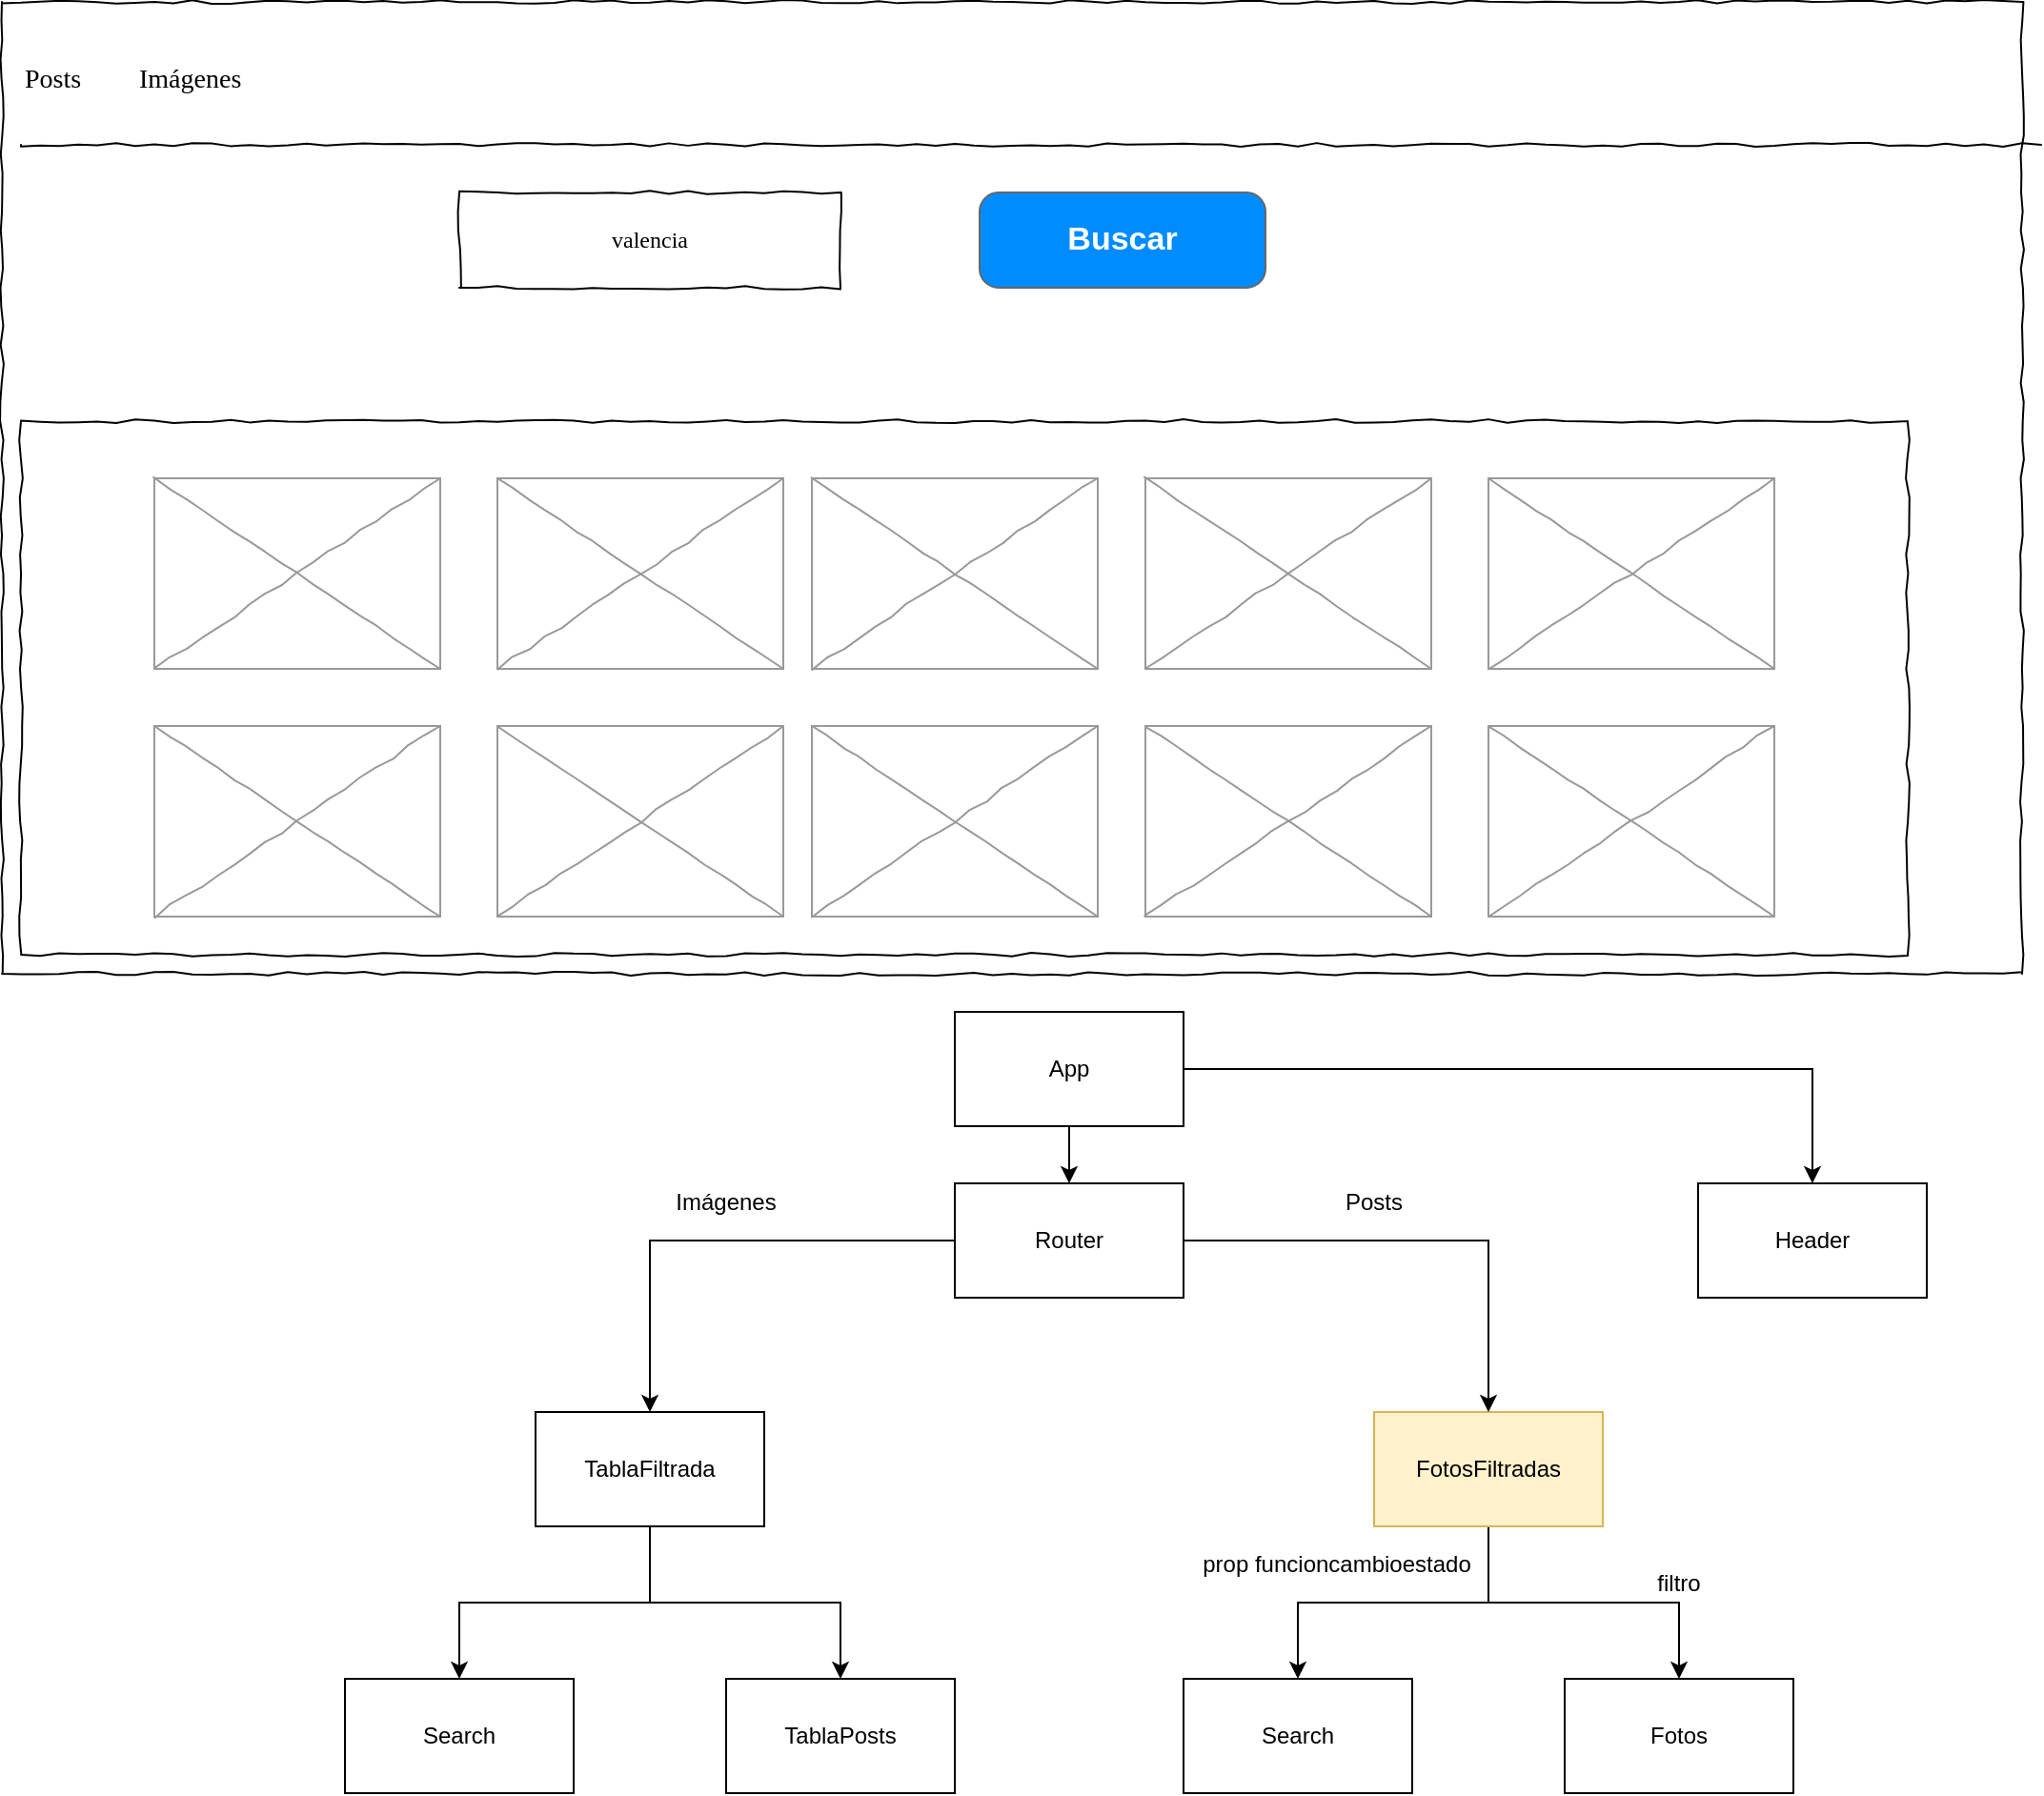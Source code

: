 <mxfile version="12.6.5" type="device"><diagram name="Page-1" id="03018318-947c-dd8e-b7a3-06fadd420f32"><mxGraphModel dx="1102" dy="1000" grid="1" gridSize="10" guides="1" tooltips="1" connect="1" arrows="1" fold="1" page="1" pageScale="1" pageWidth="1100" pageHeight="850" background="#ffffff" math="0" shadow="0"><root><mxCell id="0"/><mxCell id="1" parent="0"/><mxCell id="677b7b8949515195-1" value="" style="whiteSpace=wrap;html=1;rounded=0;shadow=0;labelBackgroundColor=none;strokeColor=#000000;strokeWidth=1;fillColor=none;fontFamily=Verdana;fontSize=12;fontColor=#000000;align=center;comic=1;" parent="1" vertex="1"><mxGeometry x="20" y="10" width="1060" height="510" as="geometry"/></mxCell><mxCell id="677b7b8949515195-4" value="Posts" style="text;html=1;points=[];align=left;verticalAlign=top;spacingTop=-4;fontSize=14;fontFamily=Verdana" parent="1" vertex="1"><mxGeometry x="30" y="40" width="60" height="20" as="geometry"/></mxCell><mxCell id="677b7b8949515195-5" value="Imágenes" style="text;html=1;points=[];align=left;verticalAlign=top;spacingTop=-4;fontSize=14;fontFamily=Verdana" parent="1" vertex="1"><mxGeometry x="90" y="40" width="60" height="20" as="geometry"/></mxCell><mxCell id="677b7b8949515195-8" value="" style="whiteSpace=wrap;html=1;rounded=0;shadow=0;labelBackgroundColor=none;strokeWidth=1;fillColor=none;fontFamily=Verdana;fontSize=12;align=center;comic=1;" parent="1" vertex="1"><mxGeometry x="30" y="230" width="990" height="280" as="geometry"/></mxCell><mxCell id="677b7b8949515195-9" value="" style="line;strokeWidth=1;html=1;rounded=0;shadow=0;labelBackgroundColor=none;fillColor=none;fontFamily=Verdana;fontSize=14;fontColor=#000000;align=center;comic=1;" parent="1" vertex="1"><mxGeometry x="30" y="80" width="1060" height="10" as="geometry"/></mxCell><mxCell id="677b7b8949515195-10" value="valencia" style="whiteSpace=wrap;html=1;rounded=0;shadow=0;labelBackgroundColor=none;strokeWidth=1;fillColor=none;fontFamily=Verdana;fontSize=12;align=center;comic=1;" parent="1" vertex="1"><mxGeometry x="260" y="110" width="200" height="50" as="geometry"/></mxCell><mxCell id="677b7b8949515195-16" value="" style="verticalLabelPosition=bottom;shadow=0;dashed=0;align=center;html=1;verticalAlign=top;strokeWidth=1;shape=mxgraph.mockup.graphics.simpleIcon;strokeColor=#999999;rounded=0;labelBackgroundColor=none;fontFamily=Verdana;fontSize=14;fontColor=#000000;comic=1;" parent="1" vertex="1"><mxGeometry x="100" y="260" width="150" height="100" as="geometry"/></mxCell><mxCell id="EiYRiujvZQW2d0ny22tv-1" value="Buscar" style="strokeWidth=1;shadow=0;dashed=0;align=center;html=1;shape=mxgraph.mockup.buttons.button;strokeColor=#666666;fontColor=#ffffff;mainText=;buttonStyle=round;fontSize=17;fontStyle=1;fillColor=#008cff;whiteSpace=wrap;" parent="1" vertex="1"><mxGeometry x="533" y="110" width="150" height="50" as="geometry"/></mxCell><mxCell id="EiYRiujvZQW2d0ny22tv-5" value="" style="verticalLabelPosition=bottom;shadow=0;dashed=0;align=center;html=1;verticalAlign=top;strokeWidth=1;shape=mxgraph.mockup.graphics.simpleIcon;strokeColor=#999999;rounded=0;labelBackgroundColor=none;fontFamily=Verdana;fontSize=14;fontColor=#000000;comic=1;" parent="1" vertex="1"><mxGeometry x="280" y="260" width="150" height="100" as="geometry"/></mxCell><mxCell id="EiYRiujvZQW2d0ny22tv-6" value="" style="verticalLabelPosition=bottom;shadow=0;dashed=0;align=center;html=1;verticalAlign=top;strokeWidth=1;shape=mxgraph.mockup.graphics.simpleIcon;strokeColor=#999999;rounded=0;labelBackgroundColor=none;fontFamily=Verdana;fontSize=14;fontColor=#000000;comic=1;" parent="1" vertex="1"><mxGeometry x="445" y="260" width="150" height="100" as="geometry"/></mxCell><mxCell id="EiYRiujvZQW2d0ny22tv-7" value="" style="verticalLabelPosition=bottom;shadow=0;dashed=0;align=center;html=1;verticalAlign=top;strokeWidth=1;shape=mxgraph.mockup.graphics.simpleIcon;strokeColor=#999999;rounded=0;labelBackgroundColor=none;fontFamily=Verdana;fontSize=14;fontColor=#000000;comic=1;" parent="1" vertex="1"><mxGeometry x="620" y="260" width="150" height="100" as="geometry"/></mxCell><mxCell id="EiYRiujvZQW2d0ny22tv-8" value="" style="verticalLabelPosition=bottom;shadow=0;dashed=0;align=center;html=1;verticalAlign=top;strokeWidth=1;shape=mxgraph.mockup.graphics.simpleIcon;strokeColor=#999999;rounded=0;labelBackgroundColor=none;fontFamily=Verdana;fontSize=14;fontColor=#000000;comic=1;" parent="1" vertex="1"><mxGeometry x="800" y="260" width="150" height="100" as="geometry"/></mxCell><mxCell id="EiYRiujvZQW2d0ny22tv-9" value="" style="verticalLabelPosition=bottom;shadow=0;dashed=0;align=center;html=1;verticalAlign=top;strokeWidth=1;shape=mxgraph.mockup.graphics.simpleIcon;strokeColor=#999999;rounded=0;labelBackgroundColor=none;fontFamily=Verdana;fontSize=14;fontColor=#000000;comic=1;" parent="1" vertex="1"><mxGeometry x="100" y="390" width="150" height="100" as="geometry"/></mxCell><mxCell id="EiYRiujvZQW2d0ny22tv-10" value="" style="verticalLabelPosition=bottom;shadow=0;dashed=0;align=center;html=1;verticalAlign=top;strokeWidth=1;shape=mxgraph.mockup.graphics.simpleIcon;strokeColor=#999999;rounded=0;labelBackgroundColor=none;fontFamily=Verdana;fontSize=14;fontColor=#000000;comic=1;" parent="1" vertex="1"><mxGeometry x="280" y="390" width="150" height="100" as="geometry"/></mxCell><mxCell id="EiYRiujvZQW2d0ny22tv-11" value="" style="verticalLabelPosition=bottom;shadow=0;dashed=0;align=center;html=1;verticalAlign=top;strokeWidth=1;shape=mxgraph.mockup.graphics.simpleIcon;strokeColor=#999999;rounded=0;labelBackgroundColor=none;fontFamily=Verdana;fontSize=14;fontColor=#000000;comic=1;" parent="1" vertex="1"><mxGeometry x="445" y="390" width="150" height="100" as="geometry"/></mxCell><mxCell id="EiYRiujvZQW2d0ny22tv-12" value="" style="verticalLabelPosition=bottom;shadow=0;dashed=0;align=center;html=1;verticalAlign=top;strokeWidth=1;shape=mxgraph.mockup.graphics.simpleIcon;strokeColor=#999999;rounded=0;labelBackgroundColor=none;fontFamily=Verdana;fontSize=14;fontColor=#000000;comic=1;" parent="1" vertex="1"><mxGeometry x="620" y="390" width="150" height="100" as="geometry"/></mxCell><mxCell id="EiYRiujvZQW2d0ny22tv-13" value="" style="verticalLabelPosition=bottom;shadow=0;dashed=0;align=center;html=1;verticalAlign=top;strokeWidth=1;shape=mxgraph.mockup.graphics.simpleIcon;strokeColor=#999999;rounded=0;labelBackgroundColor=none;fontFamily=Verdana;fontSize=14;fontColor=#000000;comic=1;" parent="1" vertex="1"><mxGeometry x="800" y="390" width="150" height="100" as="geometry"/></mxCell><mxCell id="EiYRiujvZQW2d0ny22tv-35" style="edgeStyle=orthogonalEdgeStyle;rounded=0;orthogonalLoop=1;jettySize=auto;html=1;" parent="1" source="EiYRiujvZQW2d0ny22tv-14" target="EiYRiujvZQW2d0ny22tv-30" edge="1"><mxGeometry relative="1" as="geometry"/></mxCell><mxCell id="EiYRiujvZQW2d0ny22tv-38" value="" style="edgeStyle=orthogonalEdgeStyle;rounded=0;orthogonalLoop=1;jettySize=auto;html=1;" parent="1" source="EiYRiujvZQW2d0ny22tv-14" target="EiYRiujvZQW2d0ny22tv-37" edge="1"><mxGeometry relative="1" as="geometry"/></mxCell><mxCell id="EiYRiujvZQW2d0ny22tv-14" value="App" style="rounded=0;whiteSpace=wrap;html=1;" parent="1" vertex="1"><mxGeometry x="520" y="540" width="120" height="60" as="geometry"/></mxCell><mxCell id="EiYRiujvZQW2d0ny22tv-37" value="Header" style="rounded=0;whiteSpace=wrap;html=1;" parent="1" vertex="1"><mxGeometry x="910" y="630" width="120" height="60" as="geometry"/></mxCell><mxCell id="EiYRiujvZQW2d0ny22tv-23" style="edgeStyle=orthogonalEdgeStyle;rounded=0;orthogonalLoop=1;jettySize=auto;html=1;" parent="1" source="EiYRiujvZQW2d0ny22tv-15" target="EiYRiujvZQW2d0ny22tv-21" edge="1"><mxGeometry relative="1" as="geometry"/></mxCell><mxCell id="EiYRiujvZQW2d0ny22tv-24" style="edgeStyle=orthogonalEdgeStyle;rounded=0;orthogonalLoop=1;jettySize=auto;html=1;" parent="1" source="EiYRiujvZQW2d0ny22tv-15" target="EiYRiujvZQW2d0ny22tv-22" edge="1"><mxGeometry relative="1" as="geometry"/></mxCell><mxCell id="EiYRiujvZQW2d0ny22tv-15" value="TablaFiltrada" style="rounded=0;whiteSpace=wrap;html=1;" parent="1" vertex="1"><mxGeometry x="300" y="750" width="120" height="60" as="geometry"/></mxCell><mxCell id="EiYRiujvZQW2d0ny22tv-21" value="Search" style="rounded=0;whiteSpace=wrap;html=1;" parent="1" vertex="1"><mxGeometry x="200" y="890" width="120" height="60" as="geometry"/></mxCell><mxCell id="EiYRiujvZQW2d0ny22tv-22" value="TablaPosts" style="rounded=0;whiteSpace=wrap;html=1;" parent="1" vertex="1"><mxGeometry x="400" y="890" width="120" height="60" as="geometry"/></mxCell><mxCell id="EiYRiujvZQW2d0ny22tv-25" style="edgeStyle=orthogonalEdgeStyle;rounded=0;orthogonalLoop=1;jettySize=auto;html=1;" parent="1" source="EiYRiujvZQW2d0ny22tv-27" target="EiYRiujvZQW2d0ny22tv-28" edge="1"><mxGeometry relative="1" as="geometry"/></mxCell><mxCell id="EiYRiujvZQW2d0ny22tv-40" value="prop funcioncambioestado" style="text;html=1;align=center;verticalAlign=middle;resizable=0;points=[];labelBackgroundColor=#ffffff;" parent="EiYRiujvZQW2d0ny22tv-25" vertex="1" connectable="0"><mxGeometry x="0.133" y="-2" relative="1" as="geometry"><mxPoint x="-18" y="-18" as="offset"/></mxGeometry></mxCell><mxCell id="EiYRiujvZQW2d0ny22tv-26" style="edgeStyle=orthogonalEdgeStyle;rounded=0;orthogonalLoop=1;jettySize=auto;html=1;" parent="1" source="EiYRiujvZQW2d0ny22tv-27" target="EiYRiujvZQW2d0ny22tv-29" edge="1"><mxGeometry relative="1" as="geometry"/></mxCell><mxCell id="EiYRiujvZQW2d0ny22tv-27" value="FotosFiltradas" style="rounded=0;whiteSpace=wrap;html=1;fillColor=#fff2cc;strokeColor=#d6b656;" parent="1" vertex="1"><mxGeometry x="740" y="750" width="120" height="60" as="geometry"/></mxCell><mxCell id="EiYRiujvZQW2d0ny22tv-28" value="Search" style="rounded=0;whiteSpace=wrap;html=1;" parent="1" vertex="1"><mxGeometry x="640" y="890" width="120" height="60" as="geometry"/></mxCell><mxCell id="EiYRiujvZQW2d0ny22tv-29" value="Fotos" style="rounded=0;whiteSpace=wrap;html=1;" parent="1" vertex="1"><mxGeometry x="840" y="890" width="120" height="60" as="geometry"/></mxCell><mxCell id="EiYRiujvZQW2d0ny22tv-31" style="edgeStyle=orthogonalEdgeStyle;rounded=0;orthogonalLoop=1;jettySize=auto;html=1;entryX=0.5;entryY=0;entryDx=0;entryDy=0;" parent="1" source="EiYRiujvZQW2d0ny22tv-30" target="EiYRiujvZQW2d0ny22tv-15" edge="1"><mxGeometry relative="1" as="geometry"/></mxCell><mxCell id="EiYRiujvZQW2d0ny22tv-32" style="edgeStyle=orthogonalEdgeStyle;rounded=0;orthogonalLoop=1;jettySize=auto;html=1;" parent="1" source="EiYRiujvZQW2d0ny22tv-30" target="EiYRiujvZQW2d0ny22tv-27" edge="1"><mxGeometry relative="1" as="geometry"/></mxCell><mxCell id="EiYRiujvZQW2d0ny22tv-30" value="Router" style="rounded=0;whiteSpace=wrap;html=1;" parent="1" vertex="1"><mxGeometry x="520" y="630" width="120" height="60" as="geometry"/></mxCell><mxCell id="EiYRiujvZQW2d0ny22tv-33" value="Imágenes" style="text;html=1;strokeColor=none;fillColor=none;align=center;verticalAlign=middle;whiteSpace=wrap;rounded=0;" parent="1" vertex="1"><mxGeometry x="380" y="630" width="40" height="20" as="geometry"/></mxCell><mxCell id="EiYRiujvZQW2d0ny22tv-34" value="Posts" style="text;html=1;strokeColor=none;fillColor=none;align=center;verticalAlign=middle;whiteSpace=wrap;rounded=0;" parent="1" vertex="1"><mxGeometry x="720" y="630" width="40" height="20" as="geometry"/></mxCell><mxCell id="EiYRiujvZQW2d0ny22tv-39" value="filtro" style="text;html=1;strokeColor=none;fillColor=none;align=center;verticalAlign=middle;whiteSpace=wrap;rounded=0;" parent="1" vertex="1"><mxGeometry x="880" y="830" width="40" height="20" as="geometry"/></mxCell></root></mxGraphModel></diagram></mxfile>